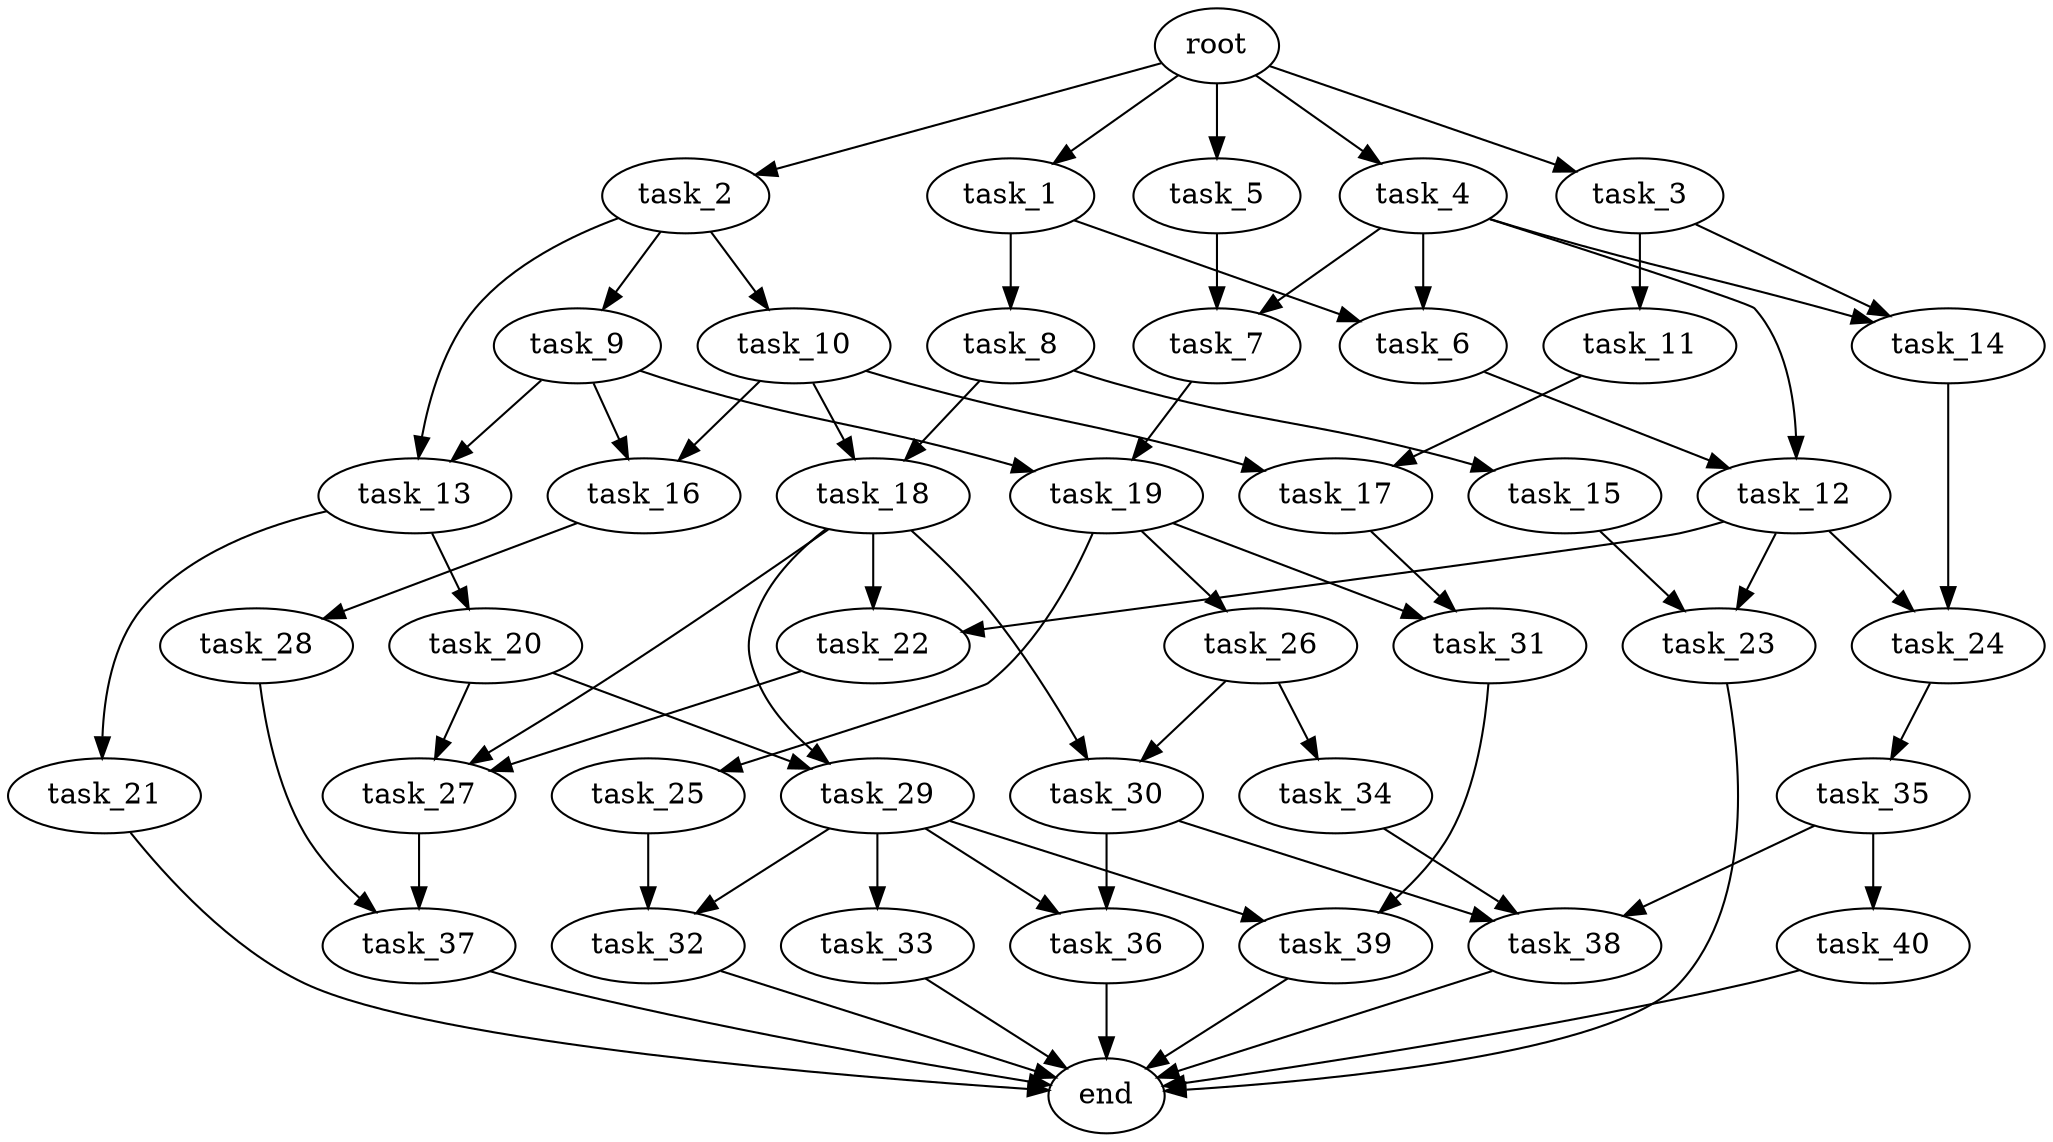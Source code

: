 digraph G {
  root [size="0.000000e+00"];
  task_1 [size="2.899490e+09"];
  task_2 [size="6.018691e+09"];
  task_3 [size="6.130043e+08"];
  task_4 [size="8.398833e+09"];
  task_5 [size="1.792236e+09"];
  task_6 [size="5.346878e+09"];
  task_7 [size="2.527374e+09"];
  task_8 [size="5.201314e+09"];
  task_9 [size="7.701954e+09"];
  task_10 [size="6.447138e+06"];
  task_11 [size="8.772721e+09"];
  task_12 [size="5.731771e+09"];
  task_13 [size="1.900349e+09"];
  task_14 [size="6.657588e+09"];
  task_15 [size="4.124489e+08"];
  task_16 [size="4.825194e+09"];
  task_17 [size="6.667906e+09"];
  task_18 [size="5.409030e+09"];
  task_19 [size="2.370375e+09"];
  task_20 [size="5.950449e+09"];
  task_21 [size="4.737794e+09"];
  task_22 [size="8.334242e+09"];
  task_23 [size="7.435385e+09"];
  task_24 [size="1.060757e+09"];
  task_25 [size="3.476982e+09"];
  task_26 [size="9.842496e+09"];
  task_27 [size="2.366387e+09"];
  task_28 [size="1.494624e+09"];
  task_29 [size="9.601353e+09"];
  task_30 [size="7.883240e+09"];
  task_31 [size="9.152071e+09"];
  task_32 [size="4.733857e+08"];
  task_33 [size="2.129328e+09"];
  task_34 [size="6.796891e+09"];
  task_35 [size="7.202318e+09"];
  task_36 [size="7.597963e+09"];
  task_37 [size="4.033567e+09"];
  task_38 [size="5.922147e+09"];
  task_39 [size="8.694518e+09"];
  task_40 [size="5.964806e+09"];
  end [size="0.000000e+00"];

  root -> task_1 [size="1.000000e-12"];
  root -> task_2 [size="1.000000e-12"];
  root -> task_3 [size="1.000000e-12"];
  root -> task_4 [size="1.000000e-12"];
  root -> task_5 [size="1.000000e-12"];
  task_1 -> task_6 [size="2.673439e+08"];
  task_1 -> task_8 [size="5.201314e+08"];
  task_2 -> task_9 [size="7.701954e+08"];
  task_2 -> task_10 [size="6.447138e+05"];
  task_2 -> task_13 [size="9.501745e+07"];
  task_3 -> task_11 [size="8.772721e+08"];
  task_3 -> task_14 [size="3.328794e+08"];
  task_4 -> task_6 [size="2.673439e+08"];
  task_4 -> task_7 [size="1.263687e+08"];
  task_4 -> task_12 [size="2.865885e+08"];
  task_4 -> task_14 [size="3.328794e+08"];
  task_5 -> task_7 [size="1.263687e+08"];
  task_6 -> task_12 [size="2.865885e+08"];
  task_7 -> task_19 [size="1.185187e+08"];
  task_8 -> task_15 [size="4.124489e+07"];
  task_8 -> task_18 [size="2.704515e+08"];
  task_9 -> task_13 [size="9.501745e+07"];
  task_9 -> task_16 [size="2.412597e+08"];
  task_9 -> task_19 [size="1.185187e+08"];
  task_10 -> task_16 [size="2.412597e+08"];
  task_10 -> task_17 [size="3.333953e+08"];
  task_10 -> task_18 [size="2.704515e+08"];
  task_11 -> task_17 [size="3.333953e+08"];
  task_12 -> task_22 [size="4.167121e+08"];
  task_12 -> task_23 [size="3.717692e+08"];
  task_12 -> task_24 [size="5.303786e+07"];
  task_13 -> task_20 [size="5.950449e+08"];
  task_13 -> task_21 [size="4.737794e+08"];
  task_14 -> task_24 [size="5.303786e+07"];
  task_15 -> task_23 [size="3.717692e+08"];
  task_16 -> task_28 [size="1.494624e+08"];
  task_17 -> task_31 [size="4.576035e+08"];
  task_18 -> task_22 [size="4.167121e+08"];
  task_18 -> task_27 [size="7.887958e+07"];
  task_18 -> task_29 [size="4.800677e+08"];
  task_18 -> task_30 [size="3.941620e+08"];
  task_19 -> task_25 [size="3.476982e+08"];
  task_19 -> task_26 [size="9.842496e+08"];
  task_19 -> task_31 [size="4.576035e+08"];
  task_20 -> task_27 [size="7.887958e+07"];
  task_20 -> task_29 [size="4.800677e+08"];
  task_21 -> end [size="1.000000e-12"];
  task_22 -> task_27 [size="7.887958e+07"];
  task_23 -> end [size="1.000000e-12"];
  task_24 -> task_35 [size="7.202318e+08"];
  task_25 -> task_32 [size="2.366929e+07"];
  task_26 -> task_30 [size="3.941620e+08"];
  task_26 -> task_34 [size="6.796891e+08"];
  task_27 -> task_37 [size="2.016784e+08"];
  task_28 -> task_37 [size="2.016784e+08"];
  task_29 -> task_32 [size="2.366929e+07"];
  task_29 -> task_33 [size="2.129328e+08"];
  task_29 -> task_36 [size="3.798982e+08"];
  task_29 -> task_39 [size="4.347259e+08"];
  task_30 -> task_36 [size="3.798982e+08"];
  task_30 -> task_38 [size="1.974049e+08"];
  task_31 -> task_39 [size="4.347259e+08"];
  task_32 -> end [size="1.000000e-12"];
  task_33 -> end [size="1.000000e-12"];
  task_34 -> task_38 [size="1.974049e+08"];
  task_35 -> task_38 [size="1.974049e+08"];
  task_35 -> task_40 [size="5.964806e+08"];
  task_36 -> end [size="1.000000e-12"];
  task_37 -> end [size="1.000000e-12"];
  task_38 -> end [size="1.000000e-12"];
  task_39 -> end [size="1.000000e-12"];
  task_40 -> end [size="1.000000e-12"];
}
